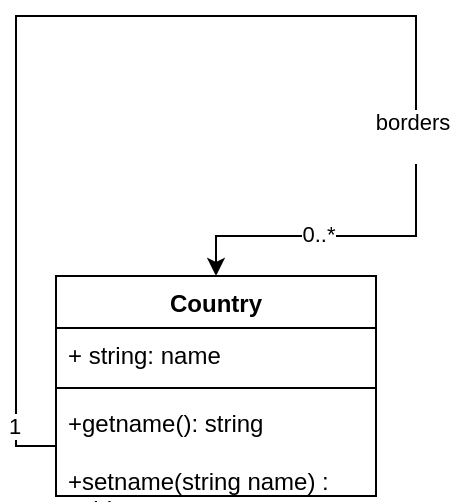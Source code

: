 <mxfile version="24.7.12">
  <diagram name="Page-1" id="V_XJDM-ktb_--BKtFBP5">
    <mxGraphModel dx="1434" dy="772" grid="1" gridSize="10" guides="1" tooltips="1" connect="1" arrows="1" fold="1" page="1" pageScale="1" pageWidth="850" pageHeight="1100" math="0" shadow="0">
      <root>
        <mxCell id="0" />
        <mxCell id="1" parent="0" />
        <mxCell id="R7c5F5Y3SGBs77vLip0W-1" value="Country" style="swimlane;fontStyle=1;align=center;verticalAlign=top;childLayout=stackLayout;horizontal=1;startSize=26;horizontalStack=0;resizeParent=1;resizeParentMax=0;resizeLast=0;collapsible=1;marginBottom=0;whiteSpace=wrap;html=1;" vertex="1" parent="1">
          <mxGeometry x="340" y="250" width="160" height="110" as="geometry" />
        </mxCell>
        <mxCell id="R7c5F5Y3SGBs77vLip0W-2" value="+ string: name&lt;span style=&quot;white-space: pre;&quot;&gt;&#x9;&lt;/span&gt;" style="text;strokeColor=none;fillColor=none;align=left;verticalAlign=top;spacingLeft=4;spacingRight=4;overflow=hidden;rotatable=0;points=[[0,0.5],[1,0.5]];portConstraint=eastwest;whiteSpace=wrap;html=1;" vertex="1" parent="R7c5F5Y3SGBs77vLip0W-1">
          <mxGeometry y="26" width="160" height="26" as="geometry" />
        </mxCell>
        <mxCell id="R7c5F5Y3SGBs77vLip0W-3" value="" style="line;strokeWidth=1;fillColor=none;align=left;verticalAlign=middle;spacingTop=-1;spacingLeft=3;spacingRight=3;rotatable=0;labelPosition=right;points=[];portConstraint=eastwest;strokeColor=inherit;" vertex="1" parent="R7c5F5Y3SGBs77vLip0W-1">
          <mxGeometry y="52" width="160" height="8" as="geometry" />
        </mxCell>
        <mxCell id="R7c5F5Y3SGBs77vLip0W-8" style="edgeStyle=orthogonalEdgeStyle;rounded=0;orthogonalLoop=1;jettySize=auto;html=1;entryX=0.5;entryY=0;entryDx=0;entryDy=0;" edge="1" parent="R7c5F5Y3SGBs77vLip0W-1" source="R7c5F5Y3SGBs77vLip0W-4" target="R7c5F5Y3SGBs77vLip0W-1">
          <mxGeometry relative="1" as="geometry">
            <Array as="points">
              <mxPoint x="-20" y="85" />
              <mxPoint x="-20" y="-130" />
              <mxPoint x="180" y="-130" />
              <mxPoint x="180" y="-20" />
              <mxPoint x="80" y="-20" />
            </Array>
          </mxGeometry>
        </mxCell>
        <mxCell id="R7c5F5Y3SGBs77vLip0W-9" value="borders&lt;div&gt;&lt;br&gt;&lt;/div&gt;" style="edgeLabel;html=1;align=center;verticalAlign=middle;resizable=0;points=[];" vertex="1" connectable="0" parent="R7c5F5Y3SGBs77vLip0W-8">
          <mxGeometry x="0.489" y="-2" relative="1" as="geometry">
            <mxPoint as="offset" />
          </mxGeometry>
        </mxCell>
        <mxCell id="R7c5F5Y3SGBs77vLip0W-10" value="1" style="edgeLabel;html=1;align=center;verticalAlign=middle;resizable=0;points=[];" vertex="1" connectable="0" parent="R7c5F5Y3SGBs77vLip0W-8">
          <mxGeometry x="-0.91" y="1" relative="1" as="geometry">
            <mxPoint as="offset" />
          </mxGeometry>
        </mxCell>
        <mxCell id="R7c5F5Y3SGBs77vLip0W-11" value="0..*" style="edgeLabel;html=1;align=center;verticalAlign=middle;resizable=0;points=[];" vertex="1" connectable="0" parent="R7c5F5Y3SGBs77vLip0W-8">
          <mxGeometry x="0.786" y="-1" relative="1" as="geometry">
            <mxPoint as="offset" />
          </mxGeometry>
        </mxCell>
        <mxCell id="R7c5F5Y3SGBs77vLip0W-4" value="+getname(): string&lt;div&gt;&lt;br&gt;&lt;div&gt;+setname(string name) : void&lt;/div&gt;&lt;/div&gt;" style="text;strokeColor=none;fillColor=none;align=left;verticalAlign=top;spacingLeft=4;spacingRight=4;overflow=hidden;rotatable=0;points=[[0,0.5],[1,0.5]];portConstraint=eastwest;whiteSpace=wrap;html=1;" vertex="1" parent="R7c5F5Y3SGBs77vLip0W-1">
          <mxGeometry y="60" width="160" height="50" as="geometry" />
        </mxCell>
      </root>
    </mxGraphModel>
  </diagram>
</mxfile>
